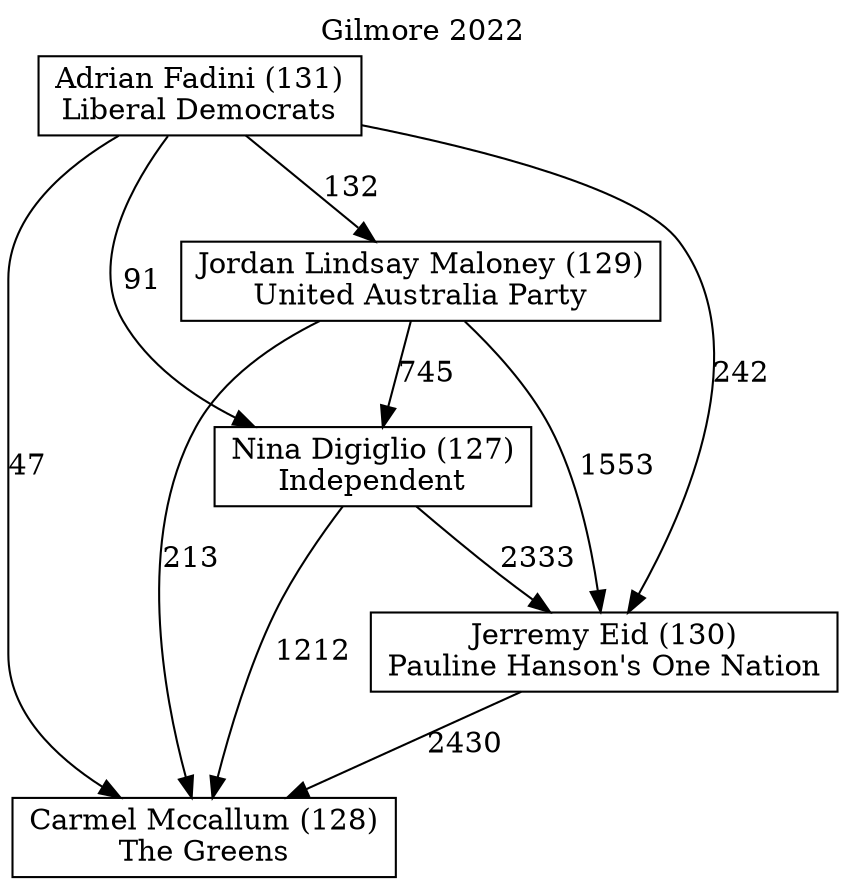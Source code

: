 // House preference flow
digraph "Carmel Mccallum (128)_Gilmore_2022" {
	graph [label="Gilmore 2022" labelloc=t mclimit=10]
	node [shape=box]
	"Adrian Fadini (131)" [label="Adrian Fadini (131)
Liberal Democrats"]
	"Carmel Mccallum (128)" [label="Carmel Mccallum (128)
The Greens"]
	"Jerremy Eid (130)" [label="Jerremy Eid (130)
Pauline Hanson's One Nation"]
	"Jordan Lindsay Maloney (129)" [label="Jordan Lindsay Maloney (129)
United Australia Party"]
	"Nina Digiglio (127)" [label="Nina Digiglio (127)
Independent"]
	"Adrian Fadini (131)" -> "Carmel Mccallum (128)" [label=47]
	"Adrian Fadini (131)" -> "Jerremy Eid (130)" [label=242]
	"Adrian Fadini (131)" -> "Jordan Lindsay Maloney (129)" [label=132]
	"Adrian Fadini (131)" -> "Nina Digiglio (127)" [label=91]
	"Jerremy Eid (130)" -> "Carmel Mccallum (128)" [label=2430]
	"Jordan Lindsay Maloney (129)" -> "Carmel Mccallum (128)" [label=213]
	"Jordan Lindsay Maloney (129)" -> "Jerremy Eid (130)" [label=1553]
	"Jordan Lindsay Maloney (129)" -> "Nina Digiglio (127)" [label=745]
	"Nina Digiglio (127)" -> "Carmel Mccallum (128)" [label=1212]
	"Nina Digiglio (127)" -> "Jerremy Eid (130)" [label=2333]
}

